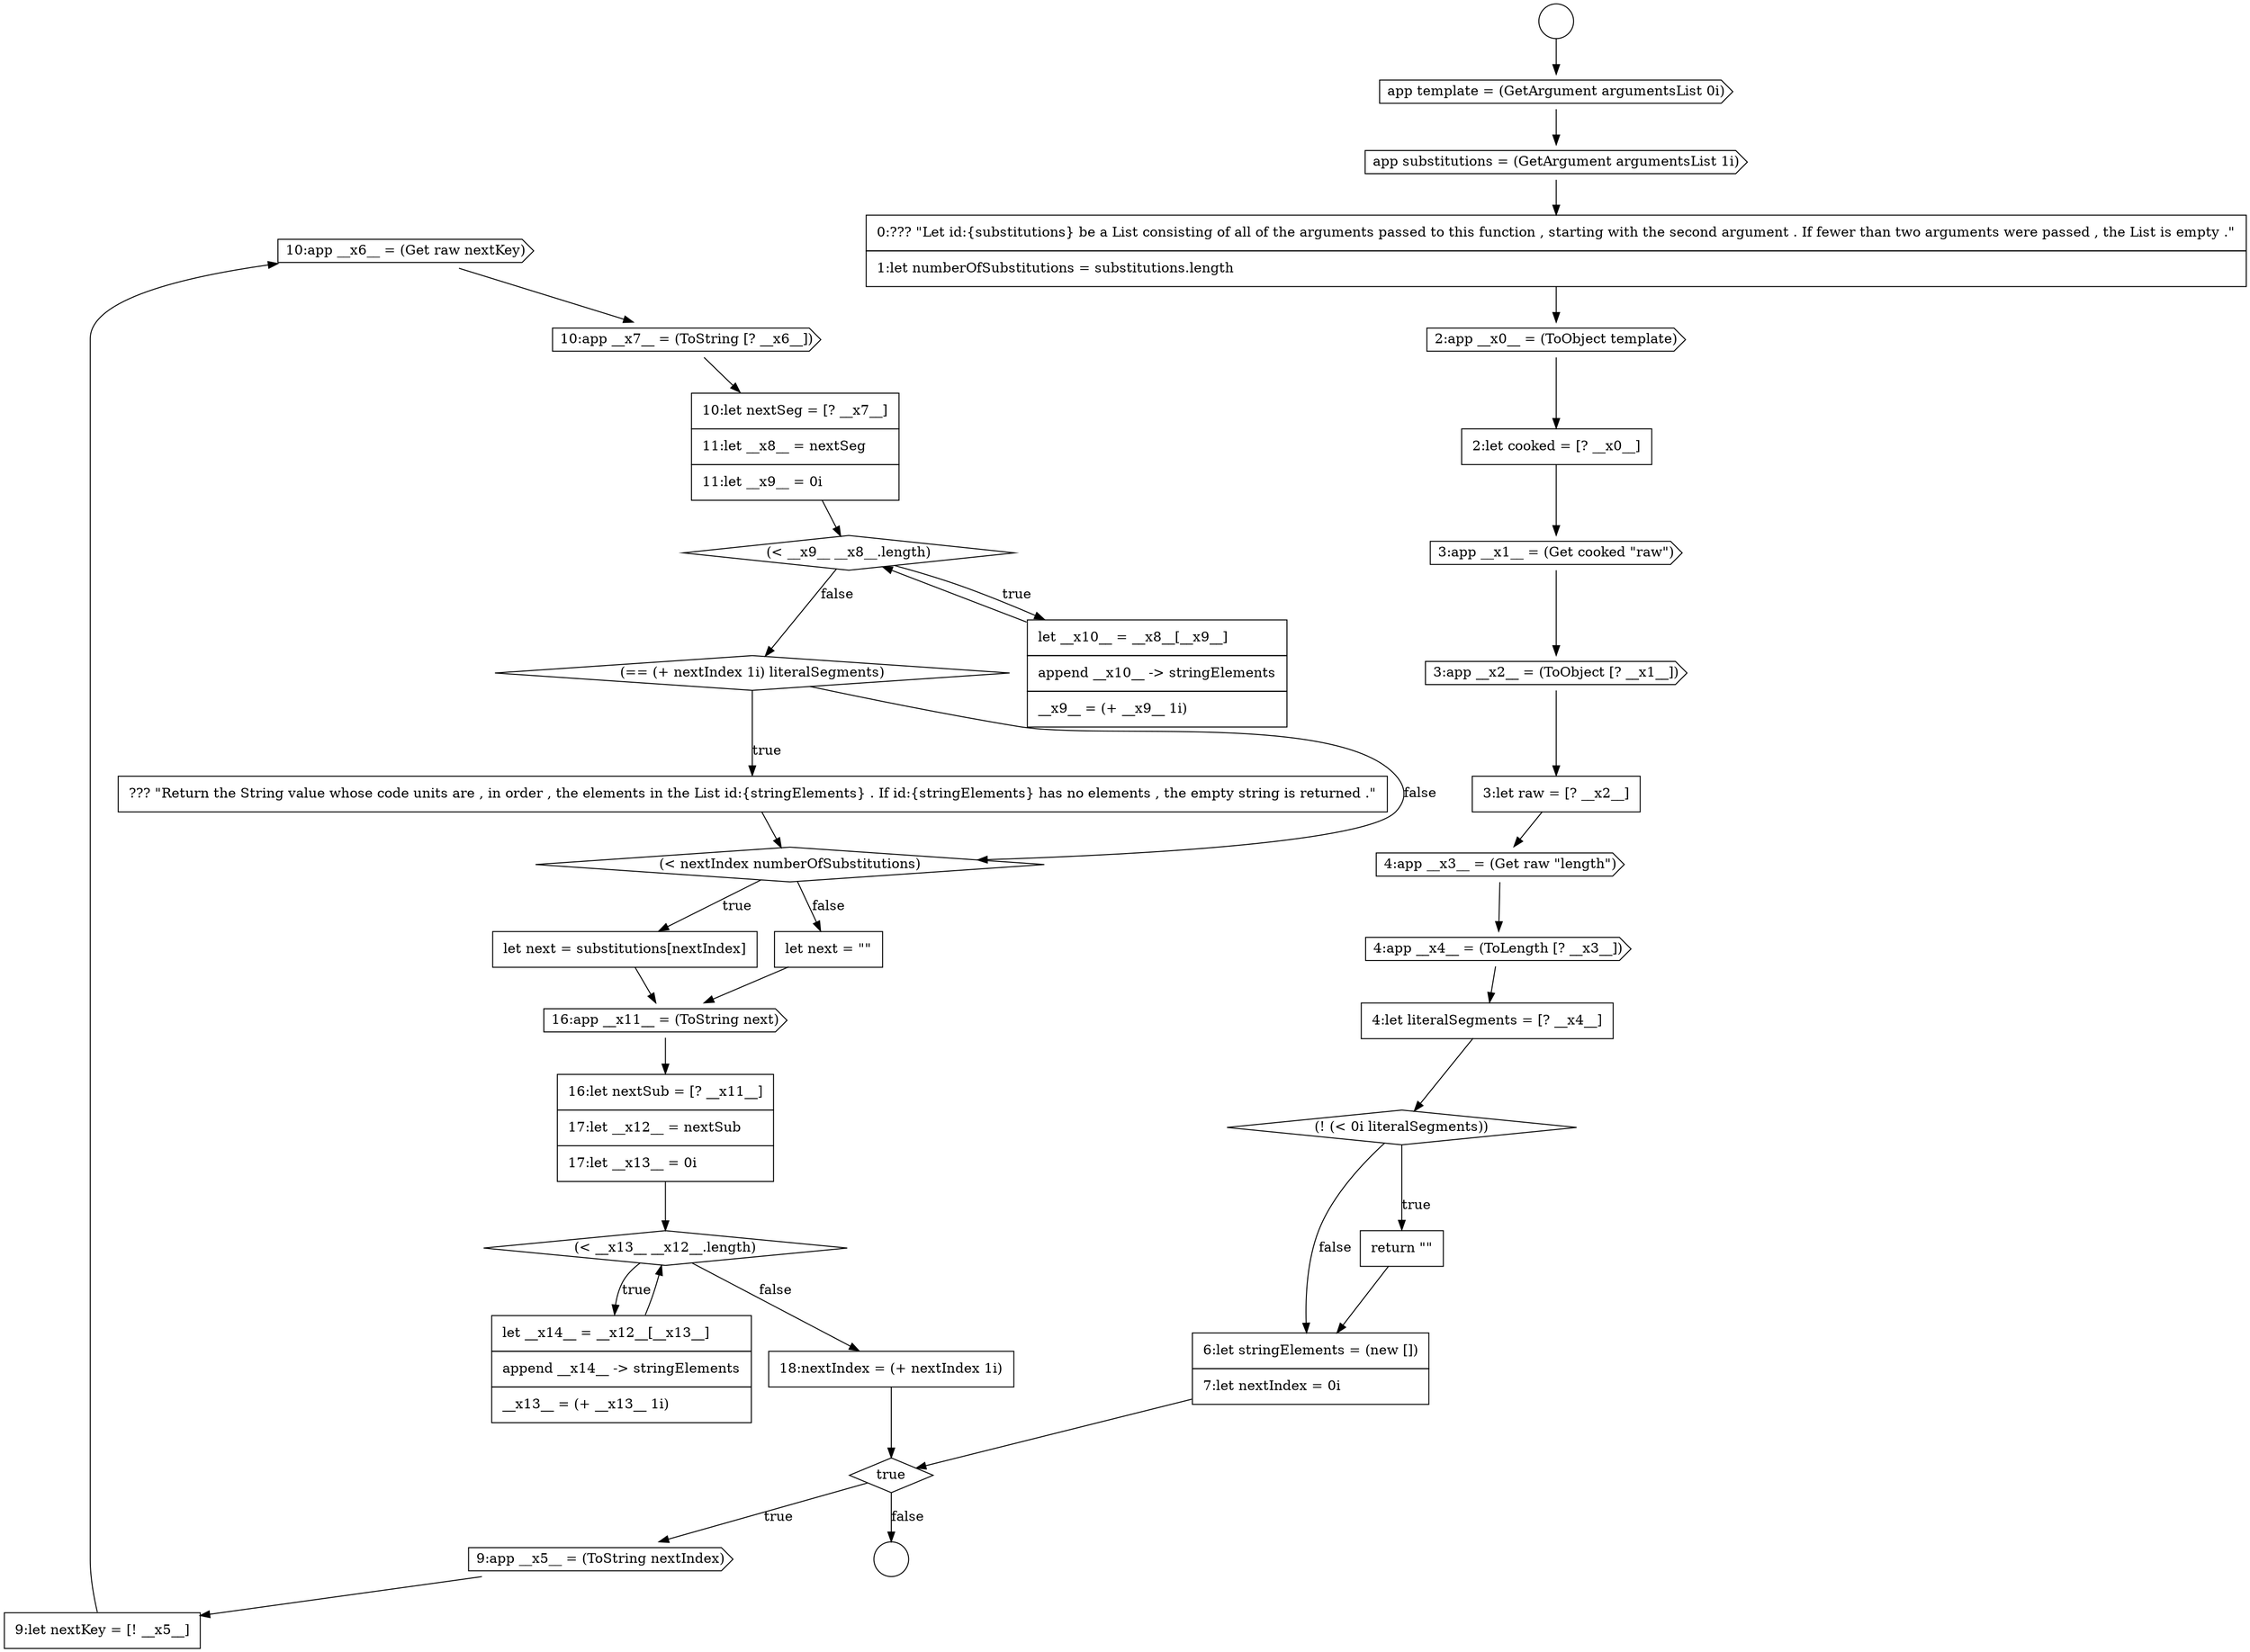 digraph {
  node12896 [shape=cds, label=<<font color="black">10:app __x6__ = (Get raw nextKey)</font>> color="black" fillcolor="white" style=filled]
  node12901 [shape=diamond, label=<<font color="black">(== (+ nextIndex 1i) literalSegments)</font>> color="black" fillcolor="white" style=filled]
  node12878 [shape=circle label=" " color="black" fillcolor="white" style=filled]
  node12899 [shape=diamond, label=<<font color="black">(&lt; __x9__ __x8__.length)</font>> color="black" fillcolor="white" style=filled]
  node12890 [shape=diamond, label=<<font color="black">(! (&lt; 0i literalSegments))</font>> color="black" fillcolor="white" style=filled]
  node12883 [shape=none, margin=0, label=<<font color="black">
    <table border="0" cellborder="1" cellspacing="0" cellpadding="10">
      <tr><td align="left">2:let cooked = [? __x0__]</td></tr>
    </table>
  </font>> color="black" fillcolor="white" style=filled]
  node12880 [shape=cds, label=<<font color="black">app substitutions = (GetArgument argumentsList 1i)</font>> color="black" fillcolor="white" style=filled]
  node12904 [shape=none, margin=0, label=<<font color="black">
    <table border="0" cellborder="1" cellspacing="0" cellpadding="10">
      <tr><td align="left">let next = substitutions[nextIndex]</td></tr>
    </table>
  </font>> color="black" fillcolor="white" style=filled]
  node12879 [shape=cds, label=<<font color="black">app template = (GetArgument argumentsList 0i)</font>> color="black" fillcolor="white" style=filled]
  node12884 [shape=cds, label=<<font color="black">3:app __x1__ = (Get cooked &quot;raw&quot;)</font>> color="black" fillcolor="white" style=filled]
  node12897 [shape=cds, label=<<font color="black">10:app __x7__ = (ToString [? __x6__])</font>> color="black" fillcolor="white" style=filled]
  node12888 [shape=cds, label=<<font color="black">4:app __x4__ = (ToLength [? __x3__])</font>> color="black" fillcolor="white" style=filled]
  node12907 [shape=none, margin=0, label=<<font color="black">
    <table border="0" cellborder="1" cellspacing="0" cellpadding="10">
      <tr><td align="left">16:let nextSub = [? __x11__]</td></tr>
      <tr><td align="left">17:let __x12__ = nextSub</td></tr>
      <tr><td align="left">17:let __x13__ = 0i</td></tr>
    </table>
  </font>> color="black" fillcolor="white" style=filled]
  node12892 [shape=none, margin=0, label=<<font color="black">
    <table border="0" cellborder="1" cellspacing="0" cellpadding="10">
      <tr><td align="left">6:let stringElements = (new [])</td></tr>
      <tr><td align="left">7:let nextIndex = 0i</td></tr>
    </table>
  </font>> color="black" fillcolor="white" style=filled]
  node12898 [shape=none, margin=0, label=<<font color="black">
    <table border="0" cellborder="1" cellspacing="0" cellpadding="10">
      <tr><td align="left">10:let nextSeg = [? __x7__]</td></tr>
      <tr><td align="left">11:let __x8__ = nextSeg</td></tr>
      <tr><td align="left">11:let __x9__ = 0i</td></tr>
    </table>
  </font>> color="black" fillcolor="white" style=filled]
  node12895 [shape=none, margin=0, label=<<font color="black">
    <table border="0" cellborder="1" cellspacing="0" cellpadding="10">
      <tr><td align="left">9:let nextKey = [! __x5__]</td></tr>
    </table>
  </font>> color="black" fillcolor="white" style=filled]
  node12910 [shape=none, margin=0, label=<<font color="black">
    <table border="0" cellborder="1" cellspacing="0" cellpadding="10">
      <tr><td align="left">18:nextIndex = (+ nextIndex 1i)</td></tr>
    </table>
  </font>> color="black" fillcolor="white" style=filled]
  node12881 [shape=none, margin=0, label=<<font color="black">
    <table border="0" cellborder="1" cellspacing="0" cellpadding="10">
      <tr><td align="left">0:??? &quot;Let id:{substitutions} be a List consisting of all of the arguments passed to this function , starting with the second argument . If fewer than two arguments were passed , the List is empty .&quot;</td></tr>
      <tr><td align="left">1:let numberOfSubstitutions = substitutions.length</td></tr>
    </table>
  </font>> color="black" fillcolor="white" style=filled]
  node12905 [shape=none, margin=0, label=<<font color="black">
    <table border="0" cellborder="1" cellspacing="0" cellpadding="10">
      <tr><td align="left">let next = &quot;&quot;</td></tr>
    </table>
  </font>> color="black" fillcolor="white" style=filled]
  node12906 [shape=cds, label=<<font color="black">16:app __x11__ = (ToString next)</font>> color="black" fillcolor="white" style=filled]
  node12885 [shape=cds, label=<<font color="black">3:app __x2__ = (ToObject [? __x1__])</font>> color="black" fillcolor="white" style=filled]
  node12902 [shape=none, margin=0, label=<<font color="black">
    <table border="0" cellborder="1" cellspacing="0" cellpadding="10">
      <tr><td align="left">??? &quot;Return the String value whose code units are , in order , the elements in the List id:{stringElements} . If id:{stringElements} has no elements , the empty string is returned .&quot;</td></tr>
    </table>
  </font>> color="black" fillcolor="white" style=filled]
  node12889 [shape=none, margin=0, label=<<font color="black">
    <table border="0" cellborder="1" cellspacing="0" cellpadding="10">
      <tr><td align="left">4:let literalSegments = [? __x4__]</td></tr>
    </table>
  </font>> color="black" fillcolor="white" style=filled]
  node12891 [shape=none, margin=0, label=<<font color="black">
    <table border="0" cellborder="1" cellspacing="0" cellpadding="10">
      <tr><td align="left">return &quot;&quot;</td></tr>
    </table>
  </font>> color="black" fillcolor="white" style=filled]
  node12909 [shape=none, margin=0, label=<<font color="black">
    <table border="0" cellborder="1" cellspacing="0" cellpadding="10">
      <tr><td align="left">let __x14__ = __x12__[__x13__]</td></tr>
      <tr><td align="left">append __x14__ -&gt; stringElements</td></tr>
      <tr><td align="left">__x13__ = (+ __x13__ 1i)</td></tr>
    </table>
  </font>> color="black" fillcolor="white" style=filled]
  node12877 [shape=circle label=" " color="black" fillcolor="white" style=filled]
  node12894 [shape=cds, label=<<font color="black">9:app __x5__ = (ToString nextIndex)</font>> color="black" fillcolor="white" style=filled]
  node12882 [shape=cds, label=<<font color="black">2:app __x0__ = (ToObject template)</font>> color="black" fillcolor="white" style=filled]
  node12886 [shape=none, margin=0, label=<<font color="black">
    <table border="0" cellborder="1" cellspacing="0" cellpadding="10">
      <tr><td align="left">3:let raw = [? __x2__]</td></tr>
    </table>
  </font>> color="black" fillcolor="white" style=filled]
  node12903 [shape=diamond, label=<<font color="black">(&lt; nextIndex numberOfSubstitutions)</font>> color="black" fillcolor="white" style=filled]
  node12900 [shape=none, margin=0, label=<<font color="black">
    <table border="0" cellborder="1" cellspacing="0" cellpadding="10">
      <tr><td align="left">let __x10__ = __x8__[__x9__]</td></tr>
      <tr><td align="left">append __x10__ -&gt; stringElements</td></tr>
      <tr><td align="left">__x9__ = (+ __x9__ 1i)</td></tr>
    </table>
  </font>> color="black" fillcolor="white" style=filled]
  node12893 [shape=diamond, label=<<font color="black">true</font>> color="black" fillcolor="white" style=filled]
  node12908 [shape=diamond, label=<<font color="black">(&lt; __x13__ __x12__.length)</font>> color="black" fillcolor="white" style=filled]
  node12887 [shape=cds, label=<<font color="black">4:app __x3__ = (Get raw &quot;length&quot;)</font>> color="black" fillcolor="white" style=filled]
  node12879 -> node12880 [ color="black"]
  node12880 -> node12881 [ color="black"]
  node12908 -> node12909 [label=<<font color="black">true</font>> color="black"]
  node12908 -> node12910 [label=<<font color="black">false</font>> color="black"]
  node12895 -> node12896 [ color="black"]
  node12883 -> node12884 [ color="black"]
  node12903 -> node12904 [label=<<font color="black">true</font>> color="black"]
  node12903 -> node12905 [label=<<font color="black">false</font>> color="black"]
  node12910 -> node12893 [ color="black"]
  node12896 -> node12897 [ color="black"]
  node12909 -> node12908 [ color="black"]
  node12904 -> node12906 [ color="black"]
  node12890 -> node12891 [label=<<font color="black">true</font>> color="black"]
  node12890 -> node12892 [label=<<font color="black">false</font>> color="black"]
  node12886 -> node12887 [ color="black"]
  node12902 -> node12903 [ color="black"]
  node12891 -> node12892 [ color="black"]
  node12888 -> node12889 [ color="black"]
  node12894 -> node12895 [ color="black"]
  node12893 -> node12894 [label=<<font color="black">true</font>> color="black"]
  node12893 -> node12878 [label=<<font color="black">false</font>> color="black"]
  node12906 -> node12907 [ color="black"]
  node12901 -> node12902 [label=<<font color="black">true</font>> color="black"]
  node12901 -> node12903 [label=<<font color="black">false</font>> color="black"]
  node12885 -> node12886 [ color="black"]
  node12887 -> node12888 [ color="black"]
  node12900 -> node12899 [ color="black"]
  node12898 -> node12899 [ color="black"]
  node12877 -> node12879 [ color="black"]
  node12892 -> node12893 [ color="black"]
  node12905 -> node12906 [ color="black"]
  node12882 -> node12883 [ color="black"]
  node12889 -> node12890 [ color="black"]
  node12884 -> node12885 [ color="black"]
  node12881 -> node12882 [ color="black"]
  node12899 -> node12900 [label=<<font color="black">true</font>> color="black"]
  node12899 -> node12901 [label=<<font color="black">false</font>> color="black"]
  node12897 -> node12898 [ color="black"]
  node12907 -> node12908 [ color="black"]
}

